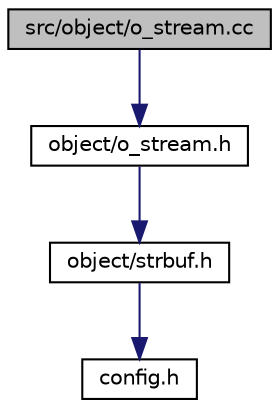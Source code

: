 digraph G
{
  bgcolor="transparent";
  edge [fontname="Helvetica",fontsize="10",labelfontname="Helvetica",labelfontsize="10"];
  node [fontname="Helvetica",fontsize="10",shape=record];
  Node1 [label="src/object/o_stream.cc",height=0.2,width=0.4,color="black", fillcolor="grey75", style="filled" fontcolor="black"];
  Node1 -> Node2 [color="midnightblue",fontsize="10",style="solid",fontname="Helvetica"];
  Node2 [label="object/o_stream.h",height=0.2,width=0.4,color="black",URL="$o__stream_8h.html"];
  Node2 -> Node3 [color="midnightblue",fontsize="10",style="solid",fontname="Helvetica"];
  Node3 [label="object/strbuf.h",height=0.2,width=0.4,color="black",URL="$strbuf_8h.html"];
  Node3 -> Node4 [color="midnightblue",fontsize="10",style="solid",fontname="Helvetica"];
  Node4 [label="config.h",height=0.2,width=0.4,color="black",URL="$config_8h.html"];
}
